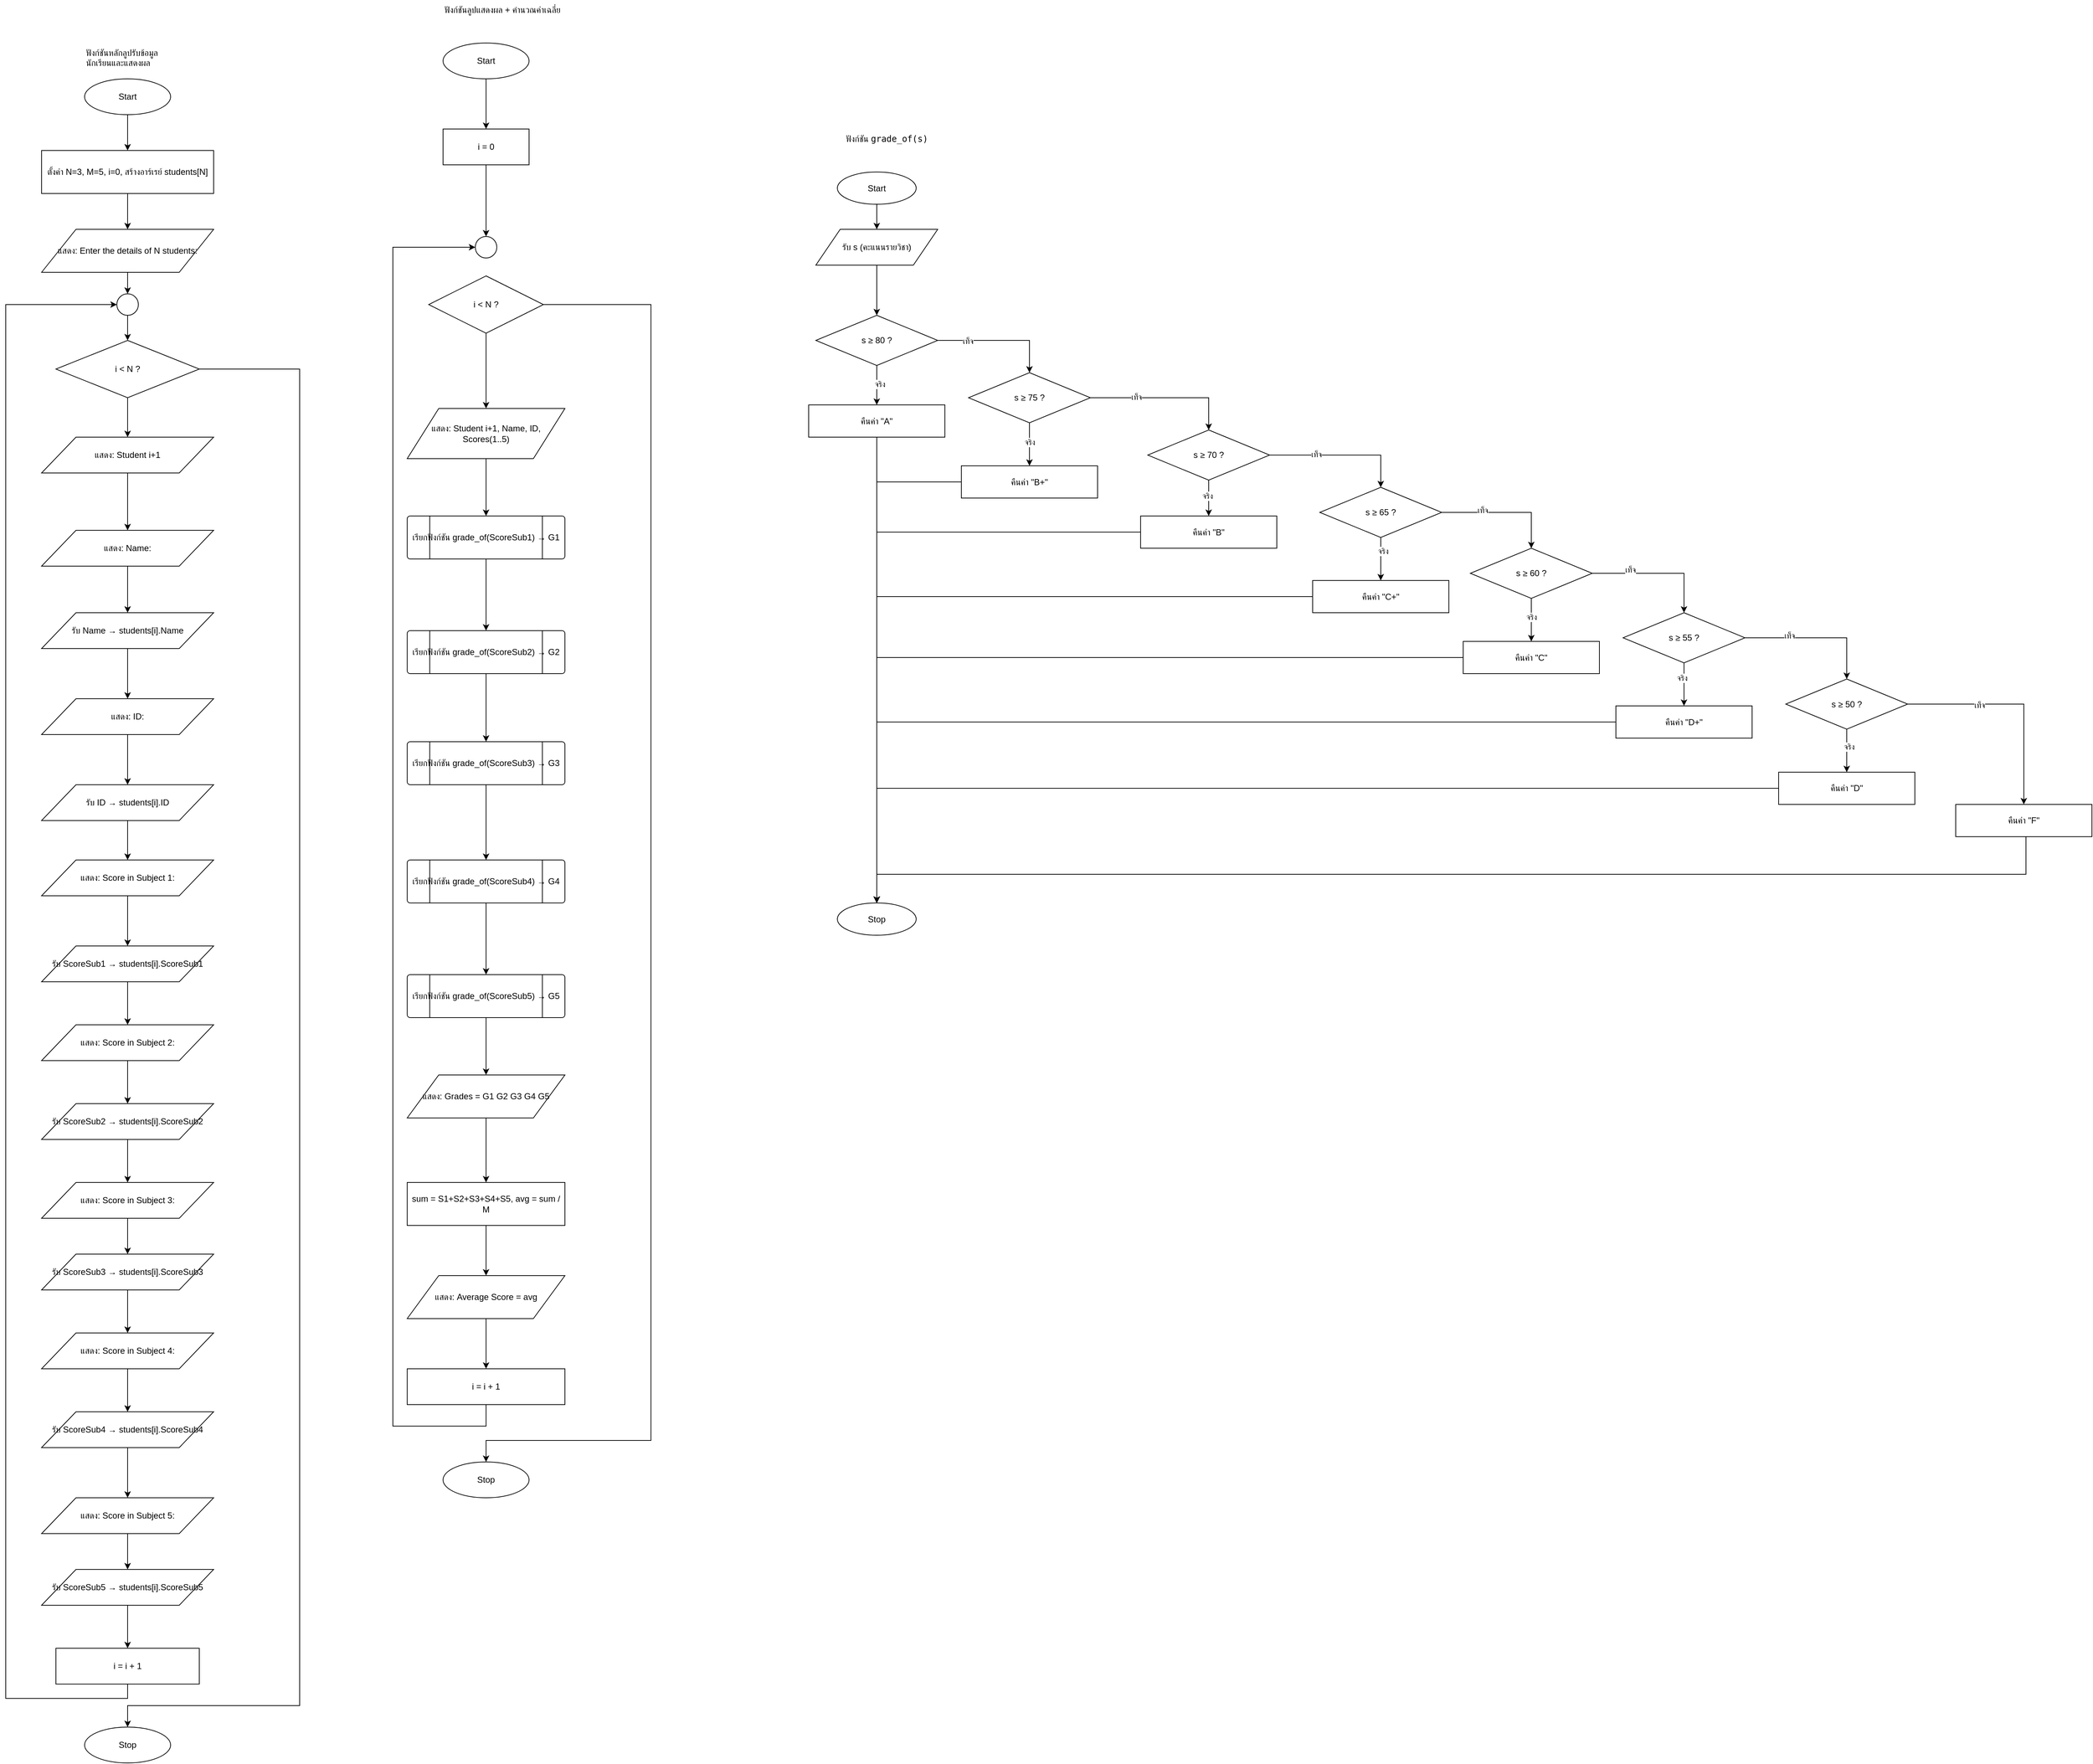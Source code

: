 <mxfile version="28.2.5">
  <diagram name="หน้า-1" id="U_mvlSOr6_Lihptzy-nd">
    <mxGraphModel dx="1491" dy="691" grid="1" gridSize="10" guides="1" tooltips="1" connect="1" arrows="1" fold="1" page="1" pageScale="1" pageWidth="827" pageHeight="1169" math="0" shadow="0">
      <root>
        <mxCell id="0" />
        <mxCell id="1" parent="0" />
        <mxCell id="IV-GAZEomOZSCfdZyOKo-1" value="" style="edgeStyle=orthogonalEdgeStyle;rounded=0;orthogonalLoop=1;jettySize=auto;html=1;" parent="1" source="IV-GAZEomOZSCfdZyOKo-2" target="IV-GAZEomOZSCfdZyOKo-4" edge="1">
          <mxGeometry relative="1" as="geometry" />
        </mxCell>
        <mxCell id="IV-GAZEomOZSCfdZyOKo-2" value="Start" style="ellipse;whiteSpace=wrap;html=1;" parent="1" vertex="1">
          <mxGeometry x="610" y="580" width="120" height="50" as="geometry" />
        </mxCell>
        <mxCell id="IV-GAZEomOZSCfdZyOKo-3" value="" style="edgeStyle=orthogonalEdgeStyle;rounded=0;orthogonalLoop=1;jettySize=auto;html=1;" parent="1" source="IV-GAZEomOZSCfdZyOKo-4" target="IV-GAZEomOZSCfdZyOKo-6" edge="1">
          <mxGeometry relative="1" as="geometry" />
        </mxCell>
        <mxCell id="IV-GAZEomOZSCfdZyOKo-4" value="ตั้งค่า N=3, M=5, i=0, สร้างอาร์เรย์ students[N]" style="whiteSpace=wrap;html=1;" parent="1" vertex="1">
          <mxGeometry x="550" y="680" width="240" height="60" as="geometry" />
        </mxCell>
        <mxCell id="IV-GAZEomOZSCfdZyOKo-5" value="" style="edgeStyle=orthogonalEdgeStyle;rounded=0;orthogonalLoop=1;jettySize=auto;html=1;" parent="1" source="IV-GAZEomOZSCfdZyOKo-114" target="IV-GAZEomOZSCfdZyOKo-9" edge="1">
          <mxGeometry relative="1" as="geometry" />
        </mxCell>
        <mxCell id="IV-GAZEomOZSCfdZyOKo-6" value="แสดง: Enter the details of N students:" style="shape=parallelogram;perimeter=parallelogramPerimeter;whiteSpace=wrap;html=1;" parent="1" vertex="1">
          <mxGeometry x="550" y="790" width="240" height="60" as="geometry" />
        </mxCell>
        <mxCell id="IV-GAZEomOZSCfdZyOKo-7" value="" style="edgeStyle=orthogonalEdgeStyle;rounded=0;orthogonalLoop=1;jettySize=auto;html=1;" parent="1" source="IV-GAZEomOZSCfdZyOKo-9" target="IV-GAZEomOZSCfdZyOKo-11" edge="1">
          <mxGeometry relative="1" as="geometry" />
        </mxCell>
        <mxCell id="IV-GAZEomOZSCfdZyOKo-8" style="edgeStyle=orthogonalEdgeStyle;rounded=0;orthogonalLoop=1;jettySize=auto;html=1;entryX=0.5;entryY=0;entryDx=0;entryDy=0;" parent="1" source="IV-GAZEomOZSCfdZyOKo-9" target="IV-GAZEomOZSCfdZyOKo-110" edge="1">
          <mxGeometry relative="1" as="geometry">
            <Array as="points">
              <mxPoint x="910" y="985" />
              <mxPoint x="910" y="2850" />
              <mxPoint x="670" y="2850" />
            </Array>
          </mxGeometry>
        </mxCell>
        <mxCell id="IV-GAZEomOZSCfdZyOKo-9" value="i &lt; N ?" style="rhombus;whiteSpace=wrap;html=1;" parent="1" vertex="1">
          <mxGeometry x="570" y="945" width="200" height="80" as="geometry" />
        </mxCell>
        <mxCell id="IV-GAZEomOZSCfdZyOKo-10" value="" style="edgeStyle=orthogonalEdgeStyle;rounded=0;orthogonalLoop=1;jettySize=auto;html=1;" parent="1" source="IV-GAZEomOZSCfdZyOKo-11" target="IV-GAZEomOZSCfdZyOKo-13" edge="1">
          <mxGeometry relative="1" as="geometry" />
        </mxCell>
        <mxCell id="IV-GAZEomOZSCfdZyOKo-11" value="แสดง: Student i+1" style="shape=parallelogram;perimeter=parallelogramPerimeter;whiteSpace=wrap;html=1;" parent="1" vertex="1">
          <mxGeometry x="550" y="1080" width="240" height="50" as="geometry" />
        </mxCell>
        <mxCell id="IV-GAZEomOZSCfdZyOKo-12" value="" style="edgeStyle=orthogonalEdgeStyle;rounded=0;orthogonalLoop=1;jettySize=auto;html=1;" parent="1" source="IV-GAZEomOZSCfdZyOKo-13" target="IV-GAZEomOZSCfdZyOKo-15" edge="1">
          <mxGeometry relative="1" as="geometry" />
        </mxCell>
        <mxCell id="IV-GAZEomOZSCfdZyOKo-13" value="แสดง: Name:" style="shape=parallelogram;perimeter=parallelogramPerimeter;whiteSpace=wrap;html=1;" parent="1" vertex="1">
          <mxGeometry x="550" y="1210" width="240" height="50" as="geometry" />
        </mxCell>
        <mxCell id="IV-GAZEomOZSCfdZyOKo-14" value="" style="edgeStyle=orthogonalEdgeStyle;rounded=0;orthogonalLoop=1;jettySize=auto;html=1;" parent="1" source="IV-GAZEomOZSCfdZyOKo-15" target="IV-GAZEomOZSCfdZyOKo-17" edge="1">
          <mxGeometry relative="1" as="geometry" />
        </mxCell>
        <mxCell id="IV-GAZEomOZSCfdZyOKo-15" value="รับ Name → students[i].Name" style="shape=parallelogram;perimeter=parallelogramPerimeter;whiteSpace=wrap;html=1;" parent="1" vertex="1">
          <mxGeometry x="550" y="1325" width="240" height="50" as="geometry" />
        </mxCell>
        <mxCell id="IV-GAZEomOZSCfdZyOKo-16" value="" style="edgeStyle=orthogonalEdgeStyle;rounded=0;orthogonalLoop=1;jettySize=auto;html=1;" parent="1" source="IV-GAZEomOZSCfdZyOKo-17" target="IV-GAZEomOZSCfdZyOKo-19" edge="1">
          <mxGeometry relative="1" as="geometry" />
        </mxCell>
        <mxCell id="IV-GAZEomOZSCfdZyOKo-17" value="แสดง: ID:" style="shape=parallelogram;perimeter=parallelogramPerimeter;whiteSpace=wrap;html=1;" parent="1" vertex="1">
          <mxGeometry x="550" y="1445" width="240" height="50" as="geometry" />
        </mxCell>
        <mxCell id="IV-GAZEomOZSCfdZyOKo-18" value="" style="edgeStyle=orthogonalEdgeStyle;rounded=0;orthogonalLoop=1;jettySize=auto;html=1;" parent="1" source="IV-GAZEomOZSCfdZyOKo-19" target="IV-GAZEomOZSCfdZyOKo-21" edge="1">
          <mxGeometry relative="1" as="geometry" />
        </mxCell>
        <mxCell id="IV-GAZEomOZSCfdZyOKo-19" value="รับ ID → students[i].ID" style="shape=parallelogram;perimeter=parallelogramPerimeter;whiteSpace=wrap;html=1;" parent="1" vertex="1">
          <mxGeometry x="550" y="1565" width="240" height="50" as="geometry" />
        </mxCell>
        <mxCell id="IV-GAZEomOZSCfdZyOKo-20" value="" style="edgeStyle=orthogonalEdgeStyle;rounded=0;orthogonalLoop=1;jettySize=auto;html=1;" parent="1" source="IV-GAZEomOZSCfdZyOKo-21" target="IV-GAZEomOZSCfdZyOKo-23" edge="1">
          <mxGeometry relative="1" as="geometry" />
        </mxCell>
        <mxCell id="IV-GAZEomOZSCfdZyOKo-21" value="แสดง: Score in Subject 1:" style="shape=parallelogram;perimeter=parallelogramPerimeter;whiteSpace=wrap;html=1;" parent="1" vertex="1">
          <mxGeometry x="550" y="1670" width="240" height="50" as="geometry" />
        </mxCell>
        <mxCell id="IV-GAZEomOZSCfdZyOKo-22" value="" style="edgeStyle=orthogonalEdgeStyle;rounded=0;orthogonalLoop=1;jettySize=auto;html=1;" parent="1" source="IV-GAZEomOZSCfdZyOKo-23" target="IV-GAZEomOZSCfdZyOKo-25" edge="1">
          <mxGeometry relative="1" as="geometry" />
        </mxCell>
        <mxCell id="IV-GAZEomOZSCfdZyOKo-23" value="รับ ScoreSub1 → students[i].ScoreSub1" style="shape=parallelogram;perimeter=parallelogramPerimeter;whiteSpace=wrap;html=1;" parent="1" vertex="1">
          <mxGeometry x="550" y="1790" width="240" height="50" as="geometry" />
        </mxCell>
        <mxCell id="IV-GAZEomOZSCfdZyOKo-24" value="" style="edgeStyle=orthogonalEdgeStyle;rounded=0;orthogonalLoop=1;jettySize=auto;html=1;" parent="1" source="IV-GAZEomOZSCfdZyOKo-25" target="IV-GAZEomOZSCfdZyOKo-27" edge="1">
          <mxGeometry relative="1" as="geometry" />
        </mxCell>
        <mxCell id="IV-GAZEomOZSCfdZyOKo-25" value="แสดง: Score in Subject 2:" style="shape=parallelogram;perimeter=parallelogramPerimeter;whiteSpace=wrap;html=1;" parent="1" vertex="1">
          <mxGeometry x="550" y="1900" width="240" height="50" as="geometry" />
        </mxCell>
        <mxCell id="IV-GAZEomOZSCfdZyOKo-26" style="edgeStyle=orthogonalEdgeStyle;rounded=0;orthogonalLoop=1;jettySize=auto;html=1;entryX=0.5;entryY=0;entryDx=0;entryDy=0;" parent="1" source="IV-GAZEomOZSCfdZyOKo-27" target="IV-GAZEomOZSCfdZyOKo-29" edge="1">
          <mxGeometry relative="1" as="geometry" />
        </mxCell>
        <mxCell id="IV-GAZEomOZSCfdZyOKo-27" value="รับ ScoreSub2 → students[i].ScoreSub2" style="shape=parallelogram;perimeter=parallelogramPerimeter;whiteSpace=wrap;html=1;" parent="1" vertex="1">
          <mxGeometry x="550" y="2010" width="240" height="50" as="geometry" />
        </mxCell>
        <mxCell id="IV-GAZEomOZSCfdZyOKo-28" style="edgeStyle=orthogonalEdgeStyle;rounded=0;orthogonalLoop=1;jettySize=auto;html=1;entryX=0.5;entryY=0;entryDx=0;entryDy=0;" parent="1" source="IV-GAZEomOZSCfdZyOKo-29" target="IV-GAZEomOZSCfdZyOKo-31" edge="1">
          <mxGeometry relative="1" as="geometry" />
        </mxCell>
        <mxCell id="IV-GAZEomOZSCfdZyOKo-29" value="แสดง: Score in Subject 3:" style="shape=parallelogram;perimeter=parallelogramPerimeter;whiteSpace=wrap;html=1;" parent="1" vertex="1">
          <mxGeometry x="550" y="2120" width="240" height="50" as="geometry" />
        </mxCell>
        <mxCell id="IV-GAZEomOZSCfdZyOKo-30" style="edgeStyle=orthogonalEdgeStyle;rounded=0;orthogonalLoop=1;jettySize=auto;html=1;entryX=0.5;entryY=0;entryDx=0;entryDy=0;" parent="1" source="IV-GAZEomOZSCfdZyOKo-31" target="IV-GAZEomOZSCfdZyOKo-33" edge="1">
          <mxGeometry relative="1" as="geometry" />
        </mxCell>
        <mxCell id="IV-GAZEomOZSCfdZyOKo-31" value="รับ ScoreSub3 → students[i].ScoreSub3" style="shape=parallelogram;perimeter=parallelogramPerimeter;whiteSpace=wrap;html=1;" parent="1" vertex="1">
          <mxGeometry x="550" y="2220" width="240" height="50" as="geometry" />
        </mxCell>
        <mxCell id="IV-GAZEomOZSCfdZyOKo-32" style="edgeStyle=orthogonalEdgeStyle;rounded=0;orthogonalLoop=1;jettySize=auto;html=1;entryX=0.5;entryY=0;entryDx=0;entryDy=0;" parent="1" source="IV-GAZEomOZSCfdZyOKo-33" target="IV-GAZEomOZSCfdZyOKo-35" edge="1">
          <mxGeometry relative="1" as="geometry" />
        </mxCell>
        <mxCell id="IV-GAZEomOZSCfdZyOKo-33" value="แสดง: Score in Subject 4:" style="shape=parallelogram;perimeter=parallelogramPerimeter;whiteSpace=wrap;html=1;" parent="1" vertex="1">
          <mxGeometry x="550" y="2330" width="240" height="50" as="geometry" />
        </mxCell>
        <mxCell id="IV-GAZEomOZSCfdZyOKo-34" value="" style="edgeStyle=orthogonalEdgeStyle;rounded=0;orthogonalLoop=1;jettySize=auto;html=1;" parent="1" source="IV-GAZEomOZSCfdZyOKo-35" target="IV-GAZEomOZSCfdZyOKo-37" edge="1">
          <mxGeometry relative="1" as="geometry" />
        </mxCell>
        <mxCell id="IV-GAZEomOZSCfdZyOKo-35" value="รับ ScoreSub4 → students[i].ScoreSub4" style="shape=parallelogram;perimeter=parallelogramPerimeter;whiteSpace=wrap;html=1;" parent="1" vertex="1">
          <mxGeometry x="550" y="2440" width="240" height="50" as="geometry" />
        </mxCell>
        <mxCell id="IV-GAZEomOZSCfdZyOKo-36" value="" style="edgeStyle=orthogonalEdgeStyle;rounded=0;orthogonalLoop=1;jettySize=auto;html=1;" parent="1" source="IV-GAZEomOZSCfdZyOKo-37" target="IV-GAZEomOZSCfdZyOKo-39" edge="1">
          <mxGeometry relative="1" as="geometry" />
        </mxCell>
        <mxCell id="IV-GAZEomOZSCfdZyOKo-37" value="แสดง: Score in Subject 5:" style="shape=parallelogram;perimeter=parallelogramPerimeter;whiteSpace=wrap;html=1;" parent="1" vertex="1">
          <mxGeometry x="550" y="2560" width="240" height="50" as="geometry" />
        </mxCell>
        <mxCell id="IV-GAZEomOZSCfdZyOKo-38" value="" style="edgeStyle=orthogonalEdgeStyle;rounded=0;orthogonalLoop=1;jettySize=auto;html=1;" parent="1" source="IV-GAZEomOZSCfdZyOKo-39" target="IV-GAZEomOZSCfdZyOKo-41" edge="1">
          <mxGeometry relative="1" as="geometry" />
        </mxCell>
        <mxCell id="IV-GAZEomOZSCfdZyOKo-39" value="รับ ScoreSub5 → students[i].ScoreSub5" style="shape=parallelogram;perimeter=parallelogramPerimeter;whiteSpace=wrap;html=1;" parent="1" vertex="1">
          <mxGeometry x="550" y="2660" width="240" height="50" as="geometry" />
        </mxCell>
        <mxCell id="IV-GAZEomOZSCfdZyOKo-40" style="edgeStyle=orthogonalEdgeStyle;rounded=0;orthogonalLoop=1;jettySize=auto;html=1;entryX=0;entryY=0.5;entryDx=0;entryDy=0;exitX=0.5;exitY=1;exitDx=0;exitDy=0;" parent="1" source="IV-GAZEomOZSCfdZyOKo-41" target="IV-GAZEomOZSCfdZyOKo-114" edge="1">
          <mxGeometry relative="1" as="geometry">
            <mxPoint x="450" y="930" as="targetPoint" />
            <Array as="points">
              <mxPoint x="670" y="2840" />
              <mxPoint x="500" y="2840" />
              <mxPoint x="500" y="895" />
            </Array>
          </mxGeometry>
        </mxCell>
        <mxCell id="IV-GAZEomOZSCfdZyOKo-41" value="i = i + 1" style="whiteSpace=wrap;html=1;" parent="1" vertex="1">
          <mxGeometry x="570" y="2770" width="200" height="50" as="geometry" />
        </mxCell>
        <mxCell id="IV-GAZEomOZSCfdZyOKo-42" value="" style="edgeStyle=orthogonalEdgeStyle;rounded=0;orthogonalLoop=1;jettySize=auto;html=1;" parent="1" source="IV-GAZEomOZSCfdZyOKo-43" target="IV-GAZEomOZSCfdZyOKo-115" edge="1">
          <mxGeometry relative="1" as="geometry" />
        </mxCell>
        <mxCell id="IV-GAZEomOZSCfdZyOKo-43" value="i = 0" style="whiteSpace=wrap;html=1;" parent="1" vertex="1">
          <mxGeometry x="1110" y="650" width="120" height="50" as="geometry" />
        </mxCell>
        <mxCell id="IV-GAZEomOZSCfdZyOKo-44" value="" style="edgeStyle=orthogonalEdgeStyle;rounded=0;orthogonalLoop=1;jettySize=auto;html=1;" parent="1" source="IV-GAZEomOZSCfdZyOKo-46" target="IV-GAZEomOZSCfdZyOKo-48" edge="1">
          <mxGeometry relative="1" as="geometry" />
        </mxCell>
        <mxCell id="IV-GAZEomOZSCfdZyOKo-45" style="edgeStyle=orthogonalEdgeStyle;rounded=0;orthogonalLoop=1;jettySize=auto;html=1;entryX=0.5;entryY=0;entryDx=0;entryDy=0;" parent="1" source="IV-GAZEomOZSCfdZyOKo-46" target="IV-GAZEomOZSCfdZyOKo-67" edge="1">
          <mxGeometry relative="1" as="geometry">
            <Array as="points">
              <mxPoint x="1400" y="895" />
              <mxPoint x="1400" y="2480" />
              <mxPoint x="1170" y="2480" />
            </Array>
          </mxGeometry>
        </mxCell>
        <mxCell id="IV-GAZEomOZSCfdZyOKo-46" value="i &lt; N ?" style="rhombus;whiteSpace=wrap;html=1;" parent="1" vertex="1">
          <mxGeometry x="1090" y="855" width="160" height="80" as="geometry" />
        </mxCell>
        <mxCell id="IV-GAZEomOZSCfdZyOKo-47" value="" style="edgeStyle=orthogonalEdgeStyle;rounded=0;orthogonalLoop=1;jettySize=auto;html=1;" parent="1" source="IV-GAZEomOZSCfdZyOKo-48" target="IV-GAZEomOZSCfdZyOKo-50" edge="1">
          <mxGeometry relative="1" as="geometry" />
        </mxCell>
        <mxCell id="IV-GAZEomOZSCfdZyOKo-48" value="แสดง: Student i+1, Name, ID, Scores(1..5)" style="shape=parallelogram;perimeter=parallelogramPerimeter;whiteSpace=wrap;html=1;" parent="1" vertex="1">
          <mxGeometry x="1060" y="1040" width="220" height="70" as="geometry" />
        </mxCell>
        <mxCell id="IV-GAZEomOZSCfdZyOKo-49" value="" style="edgeStyle=orthogonalEdgeStyle;rounded=0;orthogonalLoop=1;jettySize=auto;html=1;" parent="1" source="IV-GAZEomOZSCfdZyOKo-50" target="IV-GAZEomOZSCfdZyOKo-52" edge="1">
          <mxGeometry relative="1" as="geometry" />
        </mxCell>
        <mxCell id="IV-GAZEomOZSCfdZyOKo-50" value="เรียกฟังก์ชัน grade_of(ScoreSub1) → G1" style="shape=mxgraph.flowchart.predefined_process;whiteSpace=wrap;html=1;" parent="1" vertex="1">
          <mxGeometry x="1060" y="1190" width="220" height="60" as="geometry" />
        </mxCell>
        <mxCell id="IV-GAZEomOZSCfdZyOKo-51" value="" style="edgeStyle=orthogonalEdgeStyle;rounded=0;orthogonalLoop=1;jettySize=auto;html=1;" parent="1" source="IV-GAZEomOZSCfdZyOKo-52" target="IV-GAZEomOZSCfdZyOKo-54" edge="1">
          <mxGeometry relative="1" as="geometry" />
        </mxCell>
        <mxCell id="IV-GAZEomOZSCfdZyOKo-52" value="เรียกฟังก์ชัน grade_of(ScoreSub2) → G2" style="shape=mxgraph.flowchart.predefined_process;whiteSpace=wrap;html=1;" parent="1" vertex="1">
          <mxGeometry x="1060" y="1350" width="220" height="60" as="geometry" />
        </mxCell>
        <mxCell id="IV-GAZEomOZSCfdZyOKo-53" value="" style="edgeStyle=orthogonalEdgeStyle;rounded=0;orthogonalLoop=1;jettySize=auto;html=1;" parent="1" source="IV-GAZEomOZSCfdZyOKo-54" target="IV-GAZEomOZSCfdZyOKo-56" edge="1">
          <mxGeometry relative="1" as="geometry" />
        </mxCell>
        <mxCell id="IV-GAZEomOZSCfdZyOKo-54" value="เรียกฟังก์ชัน grade_of(ScoreSub3) → G3" style="shape=mxgraph.flowchart.predefined_process;whiteSpace=wrap;html=1;" parent="1" vertex="1">
          <mxGeometry x="1060" y="1505" width="220" height="60" as="geometry" />
        </mxCell>
        <mxCell id="IV-GAZEomOZSCfdZyOKo-55" value="" style="edgeStyle=orthogonalEdgeStyle;rounded=0;orthogonalLoop=1;jettySize=auto;html=1;" parent="1" source="IV-GAZEomOZSCfdZyOKo-56" target="IV-GAZEomOZSCfdZyOKo-58" edge="1">
          <mxGeometry relative="1" as="geometry" />
        </mxCell>
        <mxCell id="IV-GAZEomOZSCfdZyOKo-56" value="เรียกฟังก์ชัน grade_of(ScoreSub4) → G4" style="shape=mxgraph.flowchart.predefined_process;whiteSpace=wrap;html=1;" parent="1" vertex="1">
          <mxGeometry x="1060" y="1670" width="220" height="60" as="geometry" />
        </mxCell>
        <mxCell id="IV-GAZEomOZSCfdZyOKo-57" value="" style="edgeStyle=orthogonalEdgeStyle;rounded=0;orthogonalLoop=1;jettySize=auto;html=1;" parent="1" source="IV-GAZEomOZSCfdZyOKo-58" target="IV-GAZEomOZSCfdZyOKo-60" edge="1">
          <mxGeometry relative="1" as="geometry" />
        </mxCell>
        <mxCell id="IV-GAZEomOZSCfdZyOKo-58" value="เรียกฟังก์ชัน grade_of(ScoreSub5) → G5" style="shape=mxgraph.flowchart.predefined_process;whiteSpace=wrap;html=1;" parent="1" vertex="1">
          <mxGeometry x="1060" y="1830" width="220" height="60" as="geometry" />
        </mxCell>
        <mxCell id="IV-GAZEomOZSCfdZyOKo-59" value="" style="edgeStyle=orthogonalEdgeStyle;rounded=0;orthogonalLoop=1;jettySize=auto;html=1;" parent="1" source="IV-GAZEomOZSCfdZyOKo-60" target="IV-GAZEomOZSCfdZyOKo-62" edge="1">
          <mxGeometry relative="1" as="geometry" />
        </mxCell>
        <mxCell id="IV-GAZEomOZSCfdZyOKo-60" value="แสดง: Grades = G1 G2 G3 G4 G5" style="shape=parallelogram;perimeter=parallelogramPerimeter;whiteSpace=wrap;html=1;" parent="1" vertex="1">
          <mxGeometry x="1060" y="1970" width="220" height="60" as="geometry" />
        </mxCell>
        <mxCell id="IV-GAZEomOZSCfdZyOKo-61" value="" style="edgeStyle=orthogonalEdgeStyle;rounded=0;orthogonalLoop=1;jettySize=auto;html=1;" parent="1" source="IV-GAZEomOZSCfdZyOKo-62" target="IV-GAZEomOZSCfdZyOKo-64" edge="1">
          <mxGeometry relative="1" as="geometry" />
        </mxCell>
        <mxCell id="IV-GAZEomOZSCfdZyOKo-62" value="sum = S1+S2+S3+S4+S5, avg = sum / M" style="whiteSpace=wrap;html=1;" parent="1" vertex="1">
          <mxGeometry x="1060" y="2120" width="220" height="60" as="geometry" />
        </mxCell>
        <mxCell id="IV-GAZEomOZSCfdZyOKo-63" value="" style="edgeStyle=orthogonalEdgeStyle;rounded=0;orthogonalLoop=1;jettySize=auto;html=1;" parent="1" source="IV-GAZEomOZSCfdZyOKo-64" target="IV-GAZEomOZSCfdZyOKo-66" edge="1">
          <mxGeometry relative="1" as="geometry" />
        </mxCell>
        <mxCell id="IV-GAZEomOZSCfdZyOKo-64" value="แสดง: Average Score = avg" style="shape=parallelogram;perimeter=parallelogramPerimeter;whiteSpace=wrap;html=1;" parent="1" vertex="1">
          <mxGeometry x="1060" y="2250" width="220" height="60" as="geometry" />
        </mxCell>
        <mxCell id="IV-GAZEomOZSCfdZyOKo-65" style="edgeStyle=orthogonalEdgeStyle;rounded=0;orthogonalLoop=1;jettySize=auto;html=1;entryX=0;entryY=0.5;entryDx=0;entryDy=0;exitX=0.5;exitY=1;exitDx=0;exitDy=0;" parent="1" source="IV-GAZEomOZSCfdZyOKo-66" target="IV-GAZEomOZSCfdZyOKo-115" edge="1">
          <mxGeometry relative="1" as="geometry">
            <mxPoint x="990" y="830" as="targetPoint" />
            <Array as="points">
              <mxPoint x="1170" y="2460" />
              <mxPoint x="1040" y="2460" />
              <mxPoint x="1040" y="815" />
            </Array>
          </mxGeometry>
        </mxCell>
        <mxCell id="IV-GAZEomOZSCfdZyOKo-66" value="i = i + 1" style="whiteSpace=wrap;html=1;" parent="1" vertex="1">
          <mxGeometry x="1060" y="2380" width="220" height="50" as="geometry" />
        </mxCell>
        <mxCell id="IV-GAZEomOZSCfdZyOKo-67" value="Stop" style="ellipse;whiteSpace=wrap;html=1;" parent="1" vertex="1">
          <mxGeometry x="1110" y="2510" width="120" height="50" as="geometry" />
        </mxCell>
        <mxCell id="IV-GAZEomOZSCfdZyOKo-68" value="" style="edgeStyle=orthogonalEdgeStyle;rounded=0;orthogonalLoop=1;jettySize=auto;html=1;" parent="1" source="IV-GAZEomOZSCfdZyOKo-69" target="IV-GAZEomOZSCfdZyOKo-71" edge="1">
          <mxGeometry relative="1" as="geometry" />
        </mxCell>
        <mxCell id="IV-GAZEomOZSCfdZyOKo-69" value="Start" style="ellipse;whiteSpace=wrap;html=1;" parent="1" vertex="1">
          <mxGeometry x="1660" y="710" width="110" height="45" as="geometry" />
        </mxCell>
        <mxCell id="IV-GAZEomOZSCfdZyOKo-70" value="" style="edgeStyle=orthogonalEdgeStyle;rounded=0;orthogonalLoop=1;jettySize=auto;html=1;" parent="1" source="IV-GAZEomOZSCfdZyOKo-71" target="IV-GAZEomOZSCfdZyOKo-74" edge="1">
          <mxGeometry relative="1" as="geometry" />
        </mxCell>
        <mxCell id="IV-GAZEomOZSCfdZyOKo-71" value="รับ s (คะแนนรายวิชา)" style="shape=parallelogram;perimeter=parallelogramPerimeter;whiteSpace=wrap;html=1;" parent="1" vertex="1">
          <mxGeometry x="1630" y="790" width="170" height="50" as="geometry" />
        </mxCell>
        <mxCell id="IV-GAZEomOZSCfdZyOKo-72" value="" style="edgeStyle=orthogonalEdgeStyle;rounded=0;orthogonalLoop=1;jettySize=auto;html=1;" parent="1" source="IV-GAZEomOZSCfdZyOKo-74" target="IV-GAZEomOZSCfdZyOKo-76" edge="1">
          <mxGeometry relative="1" as="geometry" />
        </mxCell>
        <mxCell id="9x0osoIhnpsWCTXQb7sN-9" value="จริง" style="edgeLabel;html=1;align=center;verticalAlign=middle;resizable=0;points=[];" parent="IV-GAZEomOZSCfdZyOKo-72" connectable="0" vertex="1">
          <mxGeometry x="-0.076" y="4" relative="1" as="geometry">
            <mxPoint as="offset" />
          </mxGeometry>
        </mxCell>
        <mxCell id="IV-GAZEomOZSCfdZyOKo-73" style="edgeStyle=orthogonalEdgeStyle;rounded=0;orthogonalLoop=1;jettySize=auto;html=1;entryX=0.5;entryY=0;entryDx=0;entryDy=0;" parent="1" source="IV-GAZEomOZSCfdZyOKo-74" target="IV-GAZEomOZSCfdZyOKo-79" edge="1">
          <mxGeometry relative="1" as="geometry" />
        </mxCell>
        <mxCell id="9x0osoIhnpsWCTXQb7sN-1" value="เท็จ" style="edgeLabel;html=1;align=center;verticalAlign=middle;resizable=0;points=[];" parent="IV-GAZEomOZSCfdZyOKo-73" connectable="0" vertex="1">
          <mxGeometry x="-0.514" y="-1" relative="1" as="geometry">
            <mxPoint as="offset" />
          </mxGeometry>
        </mxCell>
        <mxCell id="IV-GAZEomOZSCfdZyOKo-74" value="s ≥ 80 ?" style="rhombus;whiteSpace=wrap;html=1;" parent="1" vertex="1">
          <mxGeometry x="1630" y="910" width="170" height="70" as="geometry" />
        </mxCell>
        <mxCell id="IV-GAZEomOZSCfdZyOKo-75" style="edgeStyle=orthogonalEdgeStyle;rounded=0;orthogonalLoop=1;jettySize=auto;html=1;" parent="1" source="IV-GAZEomOZSCfdZyOKo-76" target="IV-GAZEomOZSCfdZyOKo-109" edge="1">
          <mxGeometry relative="1" as="geometry" />
        </mxCell>
        <mxCell id="IV-GAZEomOZSCfdZyOKo-76" value="คืนค่า &quot;A&quot;" style="whiteSpace=wrap;html=1;" parent="1" vertex="1">
          <mxGeometry x="1620" y="1035" width="190" height="45" as="geometry" />
        </mxCell>
        <mxCell id="IV-GAZEomOZSCfdZyOKo-77" value="" style="edgeStyle=orthogonalEdgeStyle;rounded=0;orthogonalLoop=1;jettySize=auto;html=1;" parent="1" source="IV-GAZEomOZSCfdZyOKo-79" target="IV-GAZEomOZSCfdZyOKo-81" edge="1">
          <mxGeometry relative="1" as="geometry" />
        </mxCell>
        <mxCell id="9x0osoIhnpsWCTXQb7sN-10" value="จริง" style="edgeLabel;html=1;align=center;verticalAlign=middle;resizable=0;points=[];" parent="IV-GAZEomOZSCfdZyOKo-77" connectable="0" vertex="1">
          <mxGeometry x="-0.098" relative="1" as="geometry">
            <mxPoint as="offset" />
          </mxGeometry>
        </mxCell>
        <mxCell id="IV-GAZEomOZSCfdZyOKo-78" style="edgeStyle=orthogonalEdgeStyle;rounded=0;orthogonalLoop=1;jettySize=auto;html=1;entryX=0.5;entryY=0;entryDx=0;entryDy=0;" parent="1" source="IV-GAZEomOZSCfdZyOKo-79" target="IV-GAZEomOZSCfdZyOKo-84" edge="1">
          <mxGeometry relative="1" as="geometry" />
        </mxCell>
        <mxCell id="9x0osoIhnpsWCTXQb7sN-2" value="เท็จ" style="edgeLabel;html=1;align=center;verticalAlign=middle;resizable=0;points=[];" parent="IV-GAZEomOZSCfdZyOKo-78" connectable="0" vertex="1">
          <mxGeometry x="-0.395" y="1" relative="1" as="geometry">
            <mxPoint as="offset" />
          </mxGeometry>
        </mxCell>
        <mxCell id="IV-GAZEomOZSCfdZyOKo-79" value="s ≥ 75 ?" style="rhombus;whiteSpace=wrap;html=1;" parent="1" vertex="1">
          <mxGeometry x="1843" y="990" width="170" height="70" as="geometry" />
        </mxCell>
        <mxCell id="IV-GAZEomOZSCfdZyOKo-80" style="edgeStyle=orthogonalEdgeStyle;rounded=0;orthogonalLoop=1;jettySize=auto;html=1;entryX=0.5;entryY=0;entryDx=0;entryDy=0;" parent="1" source="IV-GAZEomOZSCfdZyOKo-81" target="IV-GAZEomOZSCfdZyOKo-109" edge="1">
          <mxGeometry relative="1" as="geometry" />
        </mxCell>
        <mxCell id="IV-GAZEomOZSCfdZyOKo-81" value="คืนค่า &quot;B+&quot;" style="whiteSpace=wrap;html=1;" parent="1" vertex="1">
          <mxGeometry x="1833" y="1120" width="190" height="45" as="geometry" />
        </mxCell>
        <mxCell id="IV-GAZEomOZSCfdZyOKo-82" value="" style="edgeStyle=orthogonalEdgeStyle;rounded=0;orthogonalLoop=1;jettySize=auto;html=1;" parent="1" source="IV-GAZEomOZSCfdZyOKo-84" target="IV-GAZEomOZSCfdZyOKo-86" edge="1">
          <mxGeometry relative="1" as="geometry" />
        </mxCell>
        <mxCell id="9x0osoIhnpsWCTXQb7sN-11" value="จริง" style="edgeLabel;html=1;align=center;verticalAlign=middle;resizable=0;points=[];" parent="IV-GAZEomOZSCfdZyOKo-82" connectable="0" vertex="1">
          <mxGeometry x="-0.117" y="-2" relative="1" as="geometry">
            <mxPoint as="offset" />
          </mxGeometry>
        </mxCell>
        <mxCell id="IV-GAZEomOZSCfdZyOKo-83" style="edgeStyle=orthogonalEdgeStyle;rounded=0;orthogonalLoop=1;jettySize=auto;html=1;entryX=0.5;entryY=0;entryDx=0;entryDy=0;" parent="1" source="IV-GAZEomOZSCfdZyOKo-84" target="IV-GAZEomOZSCfdZyOKo-89" edge="1">
          <mxGeometry relative="1" as="geometry" />
        </mxCell>
        <mxCell id="9x0osoIhnpsWCTXQb7sN-4" value="เท็จ" style="edgeLabel;html=1;align=center;verticalAlign=middle;resizable=0;points=[];" parent="IV-GAZEomOZSCfdZyOKo-83" connectable="0" vertex="1">
          <mxGeometry x="-0.354" y="1" relative="1" as="geometry">
            <mxPoint as="offset" />
          </mxGeometry>
        </mxCell>
        <mxCell id="IV-GAZEomOZSCfdZyOKo-84" value="s ≥ 70 ?" style="rhombus;whiteSpace=wrap;html=1;" parent="1" vertex="1">
          <mxGeometry x="2093" y="1070" width="170" height="70" as="geometry" />
        </mxCell>
        <mxCell id="IV-GAZEomOZSCfdZyOKo-85" style="edgeStyle=orthogonalEdgeStyle;rounded=0;orthogonalLoop=1;jettySize=auto;html=1;entryX=0.5;entryY=0;entryDx=0;entryDy=0;" parent="1" source="IV-GAZEomOZSCfdZyOKo-86" target="IV-GAZEomOZSCfdZyOKo-109" edge="1">
          <mxGeometry relative="1" as="geometry" />
        </mxCell>
        <mxCell id="IV-GAZEomOZSCfdZyOKo-86" value="คืนค่า &quot;B&quot;" style="whiteSpace=wrap;html=1;" parent="1" vertex="1">
          <mxGeometry x="2083" y="1190" width="190" height="45" as="geometry" />
        </mxCell>
        <mxCell id="IV-GAZEomOZSCfdZyOKo-87" value="" style="edgeStyle=orthogonalEdgeStyle;rounded=0;orthogonalLoop=1;jettySize=auto;html=1;" parent="1" source="IV-GAZEomOZSCfdZyOKo-89" target="IV-GAZEomOZSCfdZyOKo-91" edge="1">
          <mxGeometry relative="1" as="geometry" />
        </mxCell>
        <mxCell id="9x0osoIhnpsWCTXQb7sN-12" value="จริง" style="edgeLabel;html=1;align=center;verticalAlign=middle;resizable=0;points=[];" parent="IV-GAZEomOZSCfdZyOKo-87" connectable="0" vertex="1">
          <mxGeometry x="-0.375" y="3" relative="1" as="geometry">
            <mxPoint as="offset" />
          </mxGeometry>
        </mxCell>
        <mxCell id="IV-GAZEomOZSCfdZyOKo-88" style="edgeStyle=orthogonalEdgeStyle;rounded=0;orthogonalLoop=1;jettySize=auto;html=1;entryX=0.5;entryY=0;entryDx=0;entryDy=0;" parent="1" source="IV-GAZEomOZSCfdZyOKo-89" target="IV-GAZEomOZSCfdZyOKo-94" edge="1">
          <mxGeometry relative="1" as="geometry" />
        </mxCell>
        <mxCell id="9x0osoIhnpsWCTXQb7sN-5" value="เท็จ" style="edgeLabel;html=1;align=center;verticalAlign=middle;resizable=0;points=[];" parent="IV-GAZEomOZSCfdZyOKo-88" connectable="0" vertex="1">
          <mxGeometry x="-0.357" y="3" relative="1" as="geometry">
            <mxPoint as="offset" />
          </mxGeometry>
        </mxCell>
        <mxCell id="IV-GAZEomOZSCfdZyOKo-89" value="s ≥ 65 ?" style="rhombus;whiteSpace=wrap;html=1;" parent="1" vertex="1">
          <mxGeometry x="2333" y="1150" width="170" height="70" as="geometry" />
        </mxCell>
        <mxCell id="IV-GAZEomOZSCfdZyOKo-90" style="edgeStyle=orthogonalEdgeStyle;rounded=0;orthogonalLoop=1;jettySize=auto;html=1;entryX=0.5;entryY=0;entryDx=0;entryDy=0;" parent="1" source="IV-GAZEomOZSCfdZyOKo-91" target="IV-GAZEomOZSCfdZyOKo-109" edge="1">
          <mxGeometry relative="1" as="geometry" />
        </mxCell>
        <mxCell id="IV-GAZEomOZSCfdZyOKo-91" value="คืนค่า &quot;C+&quot;" style="whiteSpace=wrap;html=1;" parent="1" vertex="1">
          <mxGeometry x="2323" y="1280" width="190" height="45" as="geometry" />
        </mxCell>
        <mxCell id="IV-GAZEomOZSCfdZyOKo-92" value="" style="edgeStyle=orthogonalEdgeStyle;rounded=0;orthogonalLoop=1;jettySize=auto;html=1;" parent="1" source="IV-GAZEomOZSCfdZyOKo-94" target="IV-GAZEomOZSCfdZyOKo-96" edge="1">
          <mxGeometry relative="1" as="geometry" />
        </mxCell>
        <mxCell id="9x0osoIhnpsWCTXQb7sN-13" value="จริง" style="edgeLabel;html=1;align=center;verticalAlign=middle;resizable=0;points=[];" parent="IV-GAZEomOZSCfdZyOKo-92" connectable="0" vertex="1">
          <mxGeometry x="-0.153" relative="1" as="geometry">
            <mxPoint as="offset" />
          </mxGeometry>
        </mxCell>
        <mxCell id="IV-GAZEomOZSCfdZyOKo-93" style="edgeStyle=orthogonalEdgeStyle;rounded=0;orthogonalLoop=1;jettySize=auto;html=1;entryX=0.5;entryY=0;entryDx=0;entryDy=0;" parent="1" source="IV-GAZEomOZSCfdZyOKo-94" target="IV-GAZEomOZSCfdZyOKo-99" edge="1">
          <mxGeometry relative="1" as="geometry" />
        </mxCell>
        <mxCell id="9x0osoIhnpsWCTXQb7sN-6" value="เท็จ" style="edgeLabel;html=1;align=center;verticalAlign=middle;resizable=0;points=[];" parent="IV-GAZEomOZSCfdZyOKo-93" connectable="0" vertex="1">
          <mxGeometry x="-0.421" y="5" relative="1" as="geometry">
            <mxPoint as="offset" />
          </mxGeometry>
        </mxCell>
        <mxCell id="IV-GAZEomOZSCfdZyOKo-94" value="s ≥ 60 ?" style="rhombus;whiteSpace=wrap;html=1;" parent="1" vertex="1">
          <mxGeometry x="2543" y="1235" width="170" height="70" as="geometry" />
        </mxCell>
        <mxCell id="IV-GAZEomOZSCfdZyOKo-95" style="edgeStyle=orthogonalEdgeStyle;rounded=0;orthogonalLoop=1;jettySize=auto;html=1;entryX=0.5;entryY=0;entryDx=0;entryDy=0;" parent="1" source="IV-GAZEomOZSCfdZyOKo-96" target="IV-GAZEomOZSCfdZyOKo-109" edge="1">
          <mxGeometry relative="1" as="geometry" />
        </mxCell>
        <mxCell id="IV-GAZEomOZSCfdZyOKo-96" value="คืนค่า &quot;C&quot;" style="whiteSpace=wrap;html=1;" parent="1" vertex="1">
          <mxGeometry x="2533" y="1365" width="190" height="45" as="geometry" />
        </mxCell>
        <mxCell id="IV-GAZEomOZSCfdZyOKo-97" value="" style="edgeStyle=orthogonalEdgeStyle;rounded=0;orthogonalLoop=1;jettySize=auto;html=1;" parent="1" source="IV-GAZEomOZSCfdZyOKo-99" target="IV-GAZEomOZSCfdZyOKo-101" edge="1">
          <mxGeometry relative="1" as="geometry" />
        </mxCell>
        <mxCell id="9x0osoIhnpsWCTXQb7sN-14" value="จริง" style="edgeLabel;html=1;align=center;verticalAlign=middle;resizable=0;points=[];" parent="IV-GAZEomOZSCfdZyOKo-97" connectable="0" vertex="1">
          <mxGeometry x="-0.32" y="-3" relative="1" as="geometry">
            <mxPoint as="offset" />
          </mxGeometry>
        </mxCell>
        <mxCell id="IV-GAZEomOZSCfdZyOKo-98" style="edgeStyle=orthogonalEdgeStyle;rounded=0;orthogonalLoop=1;jettySize=auto;html=1;" parent="1" source="IV-GAZEomOZSCfdZyOKo-99" target="IV-GAZEomOZSCfdZyOKo-104" edge="1">
          <mxGeometry relative="1" as="geometry" />
        </mxCell>
        <mxCell id="9x0osoIhnpsWCTXQb7sN-7" value="เท็จ" style="edgeLabel;html=1;align=center;verticalAlign=middle;resizable=0;points=[];" parent="IV-GAZEomOZSCfdZyOKo-98" connectable="0" vertex="1">
          <mxGeometry x="-0.382" y="3" relative="1" as="geometry">
            <mxPoint as="offset" />
          </mxGeometry>
        </mxCell>
        <mxCell id="IV-GAZEomOZSCfdZyOKo-99" value="s ≥ 55 ?" style="rhombus;whiteSpace=wrap;html=1;" parent="1" vertex="1">
          <mxGeometry x="2756" y="1325" width="170" height="70" as="geometry" />
        </mxCell>
        <mxCell id="IV-GAZEomOZSCfdZyOKo-100" style="edgeStyle=orthogonalEdgeStyle;rounded=0;orthogonalLoop=1;jettySize=auto;html=1;entryX=0.5;entryY=0;entryDx=0;entryDy=0;" parent="1" source="IV-GAZEomOZSCfdZyOKo-101" target="IV-GAZEomOZSCfdZyOKo-109" edge="1">
          <mxGeometry relative="1" as="geometry" />
        </mxCell>
        <mxCell id="IV-GAZEomOZSCfdZyOKo-101" value="คืนค่า &quot;D+&quot;" style="whiteSpace=wrap;html=1;" parent="1" vertex="1">
          <mxGeometry x="2746" y="1455" width="190" height="45" as="geometry" />
        </mxCell>
        <mxCell id="IV-GAZEomOZSCfdZyOKo-102" value="" style="edgeStyle=orthogonalEdgeStyle;rounded=0;orthogonalLoop=1;jettySize=auto;html=1;" parent="1" source="IV-GAZEomOZSCfdZyOKo-104" target="IV-GAZEomOZSCfdZyOKo-106" edge="1">
          <mxGeometry relative="1" as="geometry" />
        </mxCell>
        <mxCell id="9x0osoIhnpsWCTXQb7sN-15" value="จริง" style="edgeLabel;html=1;align=center;verticalAlign=middle;resizable=0;points=[];" parent="IV-GAZEomOZSCfdZyOKo-102" connectable="0" vertex="1">
          <mxGeometry x="-0.181" y="3" relative="1" as="geometry">
            <mxPoint as="offset" />
          </mxGeometry>
        </mxCell>
        <mxCell id="IV-GAZEomOZSCfdZyOKo-103" style="edgeStyle=orthogonalEdgeStyle;rounded=0;orthogonalLoop=1;jettySize=auto;html=1;exitX=1;exitY=0.5;exitDx=0;exitDy=0;entryX=0.5;entryY=0;entryDx=0;entryDy=0;" parent="1" source="IV-GAZEomOZSCfdZyOKo-104" target="IV-GAZEomOZSCfdZyOKo-108" edge="1">
          <mxGeometry relative="1" as="geometry">
            <mxPoint x="3173" y="1452.5" as="targetPoint" />
          </mxGeometry>
        </mxCell>
        <mxCell id="9x0osoIhnpsWCTXQb7sN-8" value="เท็จ" style="edgeLabel;html=1;align=center;verticalAlign=middle;resizable=0;points=[];" parent="IV-GAZEomOZSCfdZyOKo-103" connectable="0" vertex="1">
          <mxGeometry x="-0.34" y="-1" relative="1" as="geometry">
            <mxPoint as="offset" />
          </mxGeometry>
        </mxCell>
        <mxCell id="IV-GAZEomOZSCfdZyOKo-104" value="s ≥ 50 ?" style="rhombus;whiteSpace=wrap;html=1;" parent="1" vertex="1">
          <mxGeometry x="2983" y="1417.5" width="170" height="70" as="geometry" />
        </mxCell>
        <mxCell id="IV-GAZEomOZSCfdZyOKo-105" style="edgeStyle=orthogonalEdgeStyle;rounded=0;orthogonalLoop=1;jettySize=auto;html=1;entryX=0.5;entryY=0;entryDx=0;entryDy=0;" parent="1" source="IV-GAZEomOZSCfdZyOKo-106" target="IV-GAZEomOZSCfdZyOKo-109" edge="1">
          <mxGeometry relative="1" as="geometry">
            <Array as="points">
              <mxPoint x="1715" y="1570" />
            </Array>
          </mxGeometry>
        </mxCell>
        <mxCell id="IV-GAZEomOZSCfdZyOKo-106" value="คืนค่า &quot;D&quot;" style="whiteSpace=wrap;html=1;" parent="1" vertex="1">
          <mxGeometry x="2973" y="1547.5" width="190" height="45" as="geometry" />
        </mxCell>
        <mxCell id="IV-GAZEomOZSCfdZyOKo-107" style="edgeStyle=orthogonalEdgeStyle;rounded=0;orthogonalLoop=1;jettySize=auto;html=1;entryX=0.5;entryY=0;entryDx=0;entryDy=0;" parent="1" source="IV-GAZEomOZSCfdZyOKo-108" target="IV-GAZEomOZSCfdZyOKo-109" edge="1">
          <mxGeometry relative="1" as="geometry">
            <Array as="points">
              <mxPoint x="3318" y="1690" />
              <mxPoint x="1715" y="1690" />
            </Array>
          </mxGeometry>
        </mxCell>
        <mxCell id="IV-GAZEomOZSCfdZyOKo-108" value="คืนค่า &quot;F&quot;" style="whiteSpace=wrap;html=1;" parent="1" vertex="1">
          <mxGeometry x="3220" y="1592.5" width="190" height="45" as="geometry" />
        </mxCell>
        <mxCell id="IV-GAZEomOZSCfdZyOKo-109" value="Stop" style="ellipse;whiteSpace=wrap;html=1;" parent="1" vertex="1">
          <mxGeometry x="1660" y="1730" width="110" height="45" as="geometry" />
        </mxCell>
        <mxCell id="IV-GAZEomOZSCfdZyOKo-110" value="Stop" style="ellipse;whiteSpace=wrap;html=1;" parent="1" vertex="1">
          <mxGeometry x="610" y="2880" width="120" height="50" as="geometry" />
        </mxCell>
        <mxCell id="IV-GAZEomOZSCfdZyOKo-111" value="" style="edgeStyle=orthogonalEdgeStyle;rounded=0;orthogonalLoop=1;jettySize=auto;html=1;" parent="1" source="IV-GAZEomOZSCfdZyOKo-112" target="IV-GAZEomOZSCfdZyOKo-43" edge="1">
          <mxGeometry relative="1" as="geometry" />
        </mxCell>
        <mxCell id="IV-GAZEomOZSCfdZyOKo-112" value="Start" style="ellipse;whiteSpace=wrap;html=1;" parent="1" vertex="1">
          <mxGeometry x="1110" y="530" width="120" height="50" as="geometry" />
        </mxCell>
        <mxCell id="IV-GAZEomOZSCfdZyOKo-113" value="" style="edgeStyle=orthogonalEdgeStyle;rounded=0;orthogonalLoop=1;jettySize=auto;html=1;" parent="1" source="IV-GAZEomOZSCfdZyOKo-6" target="IV-GAZEomOZSCfdZyOKo-114" edge="1">
          <mxGeometry relative="1" as="geometry">
            <mxPoint x="670" y="850" as="sourcePoint" />
            <mxPoint x="670" y="945" as="targetPoint" />
          </mxGeometry>
        </mxCell>
        <mxCell id="IV-GAZEomOZSCfdZyOKo-114" value="" style="ellipse;whiteSpace=wrap;html=1;aspect=fixed;" parent="1" vertex="1">
          <mxGeometry x="655" y="880" width="30" height="30" as="geometry" />
        </mxCell>
        <mxCell id="IV-GAZEomOZSCfdZyOKo-115" value="" style="ellipse;whiteSpace=wrap;html=1;aspect=fixed;" parent="1" vertex="1">
          <mxGeometry x="1155" y="800" width="30" height="30" as="geometry" />
        </mxCell>
        <mxCell id="IV-GAZEomOZSCfdZyOKo-116" value="ฟังก์ชัน &lt;code data-start=&quot;1846&quot; data-end=&quot;1859&quot;&gt;grade_of(s)&lt;/code&gt;" style="text;whiteSpace=wrap;html=1;" parent="1" vertex="1">
          <mxGeometry x="1670" y="650" width="130" height="40" as="geometry" />
        </mxCell>
        <mxCell id="IV-GAZEomOZSCfdZyOKo-117" value="ฟังก์ชันลูปแสดงผล + คำนวณค่าเฉลี่ย" style="text;whiteSpace=wrap;html=1;" parent="1" vertex="1">
          <mxGeometry x="1110" y="470" width="180" height="40" as="geometry" />
        </mxCell>
        <mxCell id="IV-GAZEomOZSCfdZyOKo-118" value="ฟังก์ชันหลักลูปรับข้อมูลนักเรียนและแสดงผล" style="text;whiteSpace=wrap;html=1;" parent="1" vertex="1">
          <mxGeometry x="610" y="530" width="130" height="40" as="geometry" />
        </mxCell>
      </root>
    </mxGraphModel>
  </diagram>
</mxfile>
